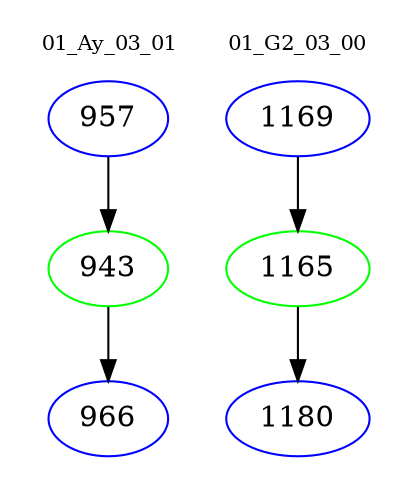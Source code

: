 digraph{
subgraph cluster_0 {
color = white
label = "01_Ay_03_01";
fontsize=10;
T0_957 [label="957", color="blue"]
T0_957 -> T0_943 [color="black"]
T0_943 [label="943", color="green"]
T0_943 -> T0_966 [color="black"]
T0_966 [label="966", color="blue"]
}
subgraph cluster_1 {
color = white
label = "01_G2_03_00";
fontsize=10;
T1_1169 [label="1169", color="blue"]
T1_1169 -> T1_1165 [color="black"]
T1_1165 [label="1165", color="green"]
T1_1165 -> T1_1180 [color="black"]
T1_1180 [label="1180", color="blue"]
}
}
